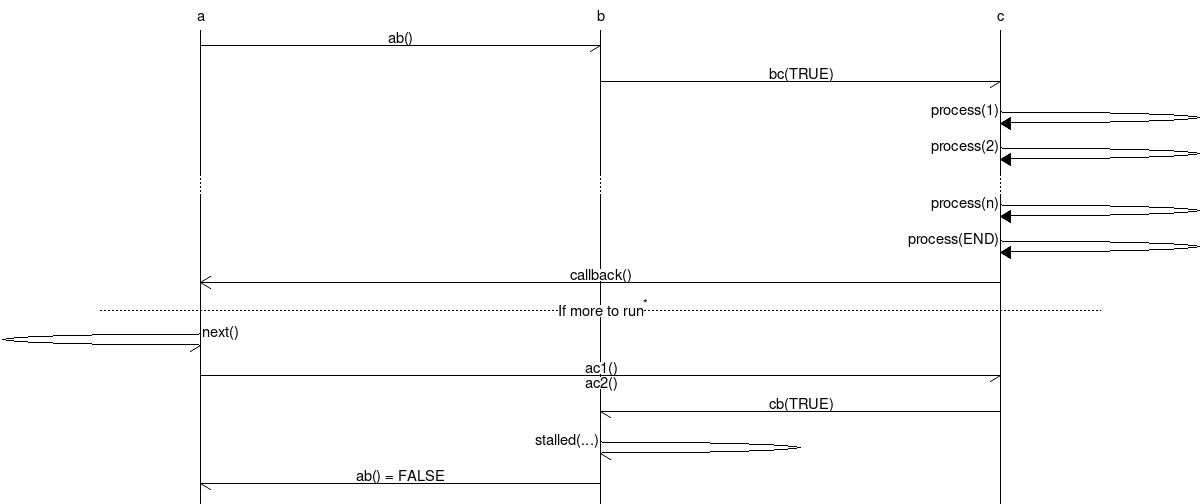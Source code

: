 # MSC for some fictional process
msc {
  hscale = "2";

  a,b,c;

  a->b [ label = "ab()" ] ;
  b->c [ label = "bc(TRUE)"];
  c=>c [ label = "process(1)" ];
  c=>c [ label = "process(2)" ];
  ...;
  c=>c [ label = "process(n)" ];
  c=>c [ label = "process(END)" ];
  a<<=c [ label = "callback()"];
  ---  [ label = "If more to run", ID="*" ];
  a->a [ label = "next()"];
  a->c [ label = "ac1()\nac2()"];
  b<-c [ label = "cb(TRUE)"];
  b->b [ label = "stalled(...)"];
  a<-b [ label = "ab() = FALSE"];
}

